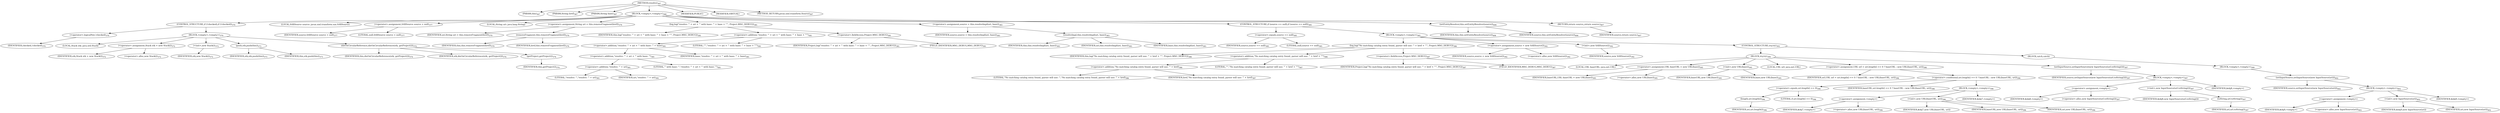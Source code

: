 digraph "resolve" {  
"441" [label = <(METHOD,resolve)<SUB>367</SUB>> ]
"47" [label = <(PARAM,this)<SUB>367</SUB>> ]
"442" [label = <(PARAM,String href)<SUB>367</SUB>> ]
"443" [label = <(PARAM,String base)<SUB>367</SUB>> ]
"444" [label = <(BLOCK,&lt;empty&gt;,&lt;empty&gt;)<SUB>368</SUB>> ]
"445" [label = <(CONTROL_STRUCTURE,if (!checked),if (!checked))<SUB>370</SUB>> ]
"446" [label = <(&lt;operator&gt;.logicalNot,!checked)<SUB>370</SUB>> ]
"447" [label = <(IDENTIFIER,checked,!checked)<SUB>370</SUB>> ]
"448" [label = <(BLOCK,&lt;empty&gt;,&lt;empty&gt;)<SUB>370</SUB>> ]
"45" [label = <(LOCAL,Stack stk: java.util.Stack)> ]
"449" [label = <(&lt;operator&gt;.assignment,Stack stk = new Stack())<SUB>372</SUB>> ]
"450" [label = <(IDENTIFIER,stk,Stack stk = new Stack())<SUB>372</SUB>> ]
"451" [label = <(&lt;operator&gt;.alloc,new Stack())<SUB>372</SUB>> ]
"452" [label = <(&lt;init&gt;,new Stack())<SUB>372</SUB>> ]
"44" [label = <(IDENTIFIER,stk,new Stack())<SUB>372</SUB>> ]
"453" [label = <(push,stk.push(this))<SUB>373</SUB>> ]
"454" [label = <(IDENTIFIER,stk,stk.push(this))<SUB>373</SUB>> ]
"46" [label = <(IDENTIFIER,this,stk.push(this))<SUB>373</SUB>> ]
"455" [label = <(dieOnCircularReference,dieOnCircularReference(stk, getProject()))<SUB>374</SUB>> ]
"49" [label = <(IDENTIFIER,this,dieOnCircularReference(stk, getProject()))<SUB>374</SUB>> ]
"456" [label = <(IDENTIFIER,stk,dieOnCircularReference(stk, getProject()))<SUB>374</SUB>> ]
"457" [label = <(getProject,getProject())<SUB>374</SUB>> ]
"48" [label = <(IDENTIFIER,this,getProject())<SUB>374</SUB>> ]
"55" [label = <(LOCAL,SAXSource source: javax.xml.transform.sax.SAXSource)> ]
"458" [label = <(&lt;operator&gt;.assignment,SAXSource source = null)<SUB>377</SUB>> ]
"459" [label = <(IDENTIFIER,source,SAXSource source = null)<SUB>377</SUB>> ]
"460" [label = <(LITERAL,null,SAXSource source = null)<SUB>377</SUB>> ]
"461" [label = <(LOCAL,String uri: java.lang.String)> ]
"462" [label = <(&lt;operator&gt;.assignment,String uri = this.removeFragment(href))<SUB>379</SUB>> ]
"463" [label = <(IDENTIFIER,uri,String uri = this.removeFragment(href))<SUB>379</SUB>> ]
"464" [label = <(removeFragment,this.removeFragment(href))<SUB>379</SUB>> ]
"50" [label = <(IDENTIFIER,this,this.removeFragment(href))<SUB>379</SUB>> ]
"465" [label = <(IDENTIFIER,href,this.removeFragment(href))<SUB>379</SUB>> ]
"466" [label = <(log,log(&quot;resolve: '&quot; + uri + &quot;' with base: '&quot; + base + &quot;'&quot;, Project.MSG_DEBUG))<SUB>381</SUB>> ]
"51" [label = <(IDENTIFIER,this,log(&quot;resolve: '&quot; + uri + &quot;' with base: '&quot; + base + &quot;'&quot;, Project.MSG_DEBUG))<SUB>381</SUB>> ]
"467" [label = <(&lt;operator&gt;.addition,&quot;resolve: '&quot; + uri + &quot;' with base: '&quot; + base + &quot;'&quot;)<SUB>381</SUB>> ]
"468" [label = <(&lt;operator&gt;.addition,&quot;resolve: '&quot; + uri + &quot;' with base: '&quot; + base)<SUB>381</SUB>> ]
"469" [label = <(&lt;operator&gt;.addition,&quot;resolve: '&quot; + uri + &quot;' with base: '&quot;)<SUB>381</SUB>> ]
"470" [label = <(&lt;operator&gt;.addition,&quot;resolve: '&quot; + uri)<SUB>381</SUB>> ]
"471" [label = <(LITERAL,&quot;resolve: '&quot;,&quot;resolve: '&quot; + uri)<SUB>381</SUB>> ]
"472" [label = <(IDENTIFIER,uri,&quot;resolve: '&quot; + uri)<SUB>381</SUB>> ]
"473" [label = <(LITERAL,&quot;' with base: '&quot;,&quot;resolve: '&quot; + uri + &quot;' with base: '&quot;)<SUB>381</SUB>> ]
"474" [label = <(IDENTIFIER,base,&quot;resolve: '&quot; + uri + &quot;' with base: '&quot; + base)<SUB>381</SUB>> ]
"475" [label = <(LITERAL,&quot;'&quot;,&quot;resolve: '&quot; + uri + &quot;' with base: '&quot; + base + &quot;'&quot;)<SUB>381</SUB>> ]
"476" [label = <(&lt;operator&gt;.fieldAccess,Project.MSG_DEBUG)<SUB>381</SUB>> ]
"477" [label = <(IDENTIFIER,Project,log(&quot;resolve: '&quot; + uri + &quot;' with base: '&quot; + base + &quot;'&quot;, Project.MSG_DEBUG))<SUB>381</SUB>> ]
"478" [label = <(FIELD_IDENTIFIER,MSG_DEBUG,MSG_DEBUG)<SUB>381</SUB>> ]
"479" [label = <(&lt;operator&gt;.assignment,source = this.resolveImpl(uri, base))<SUB>383</SUB>> ]
"480" [label = <(IDENTIFIER,source,source = this.resolveImpl(uri, base))<SUB>383</SUB>> ]
"481" [label = <(resolveImpl,this.resolveImpl(uri, base))<SUB>383</SUB>> ]
"52" [label = <(IDENTIFIER,this,this.resolveImpl(uri, base))<SUB>383</SUB>> ]
"482" [label = <(IDENTIFIER,uri,this.resolveImpl(uri, base))<SUB>383</SUB>> ]
"483" [label = <(IDENTIFIER,base,this.resolveImpl(uri, base))<SUB>383</SUB>> ]
"484" [label = <(CONTROL_STRUCTURE,if (source == null),if (source == null))<SUB>385</SUB>> ]
"485" [label = <(&lt;operator&gt;.equals,source == null)<SUB>385</SUB>> ]
"486" [label = <(IDENTIFIER,source,source == null)<SUB>385</SUB>> ]
"487" [label = <(LITERAL,null,source == null)<SUB>385</SUB>> ]
"488" [label = <(BLOCK,&lt;empty&gt;,&lt;empty&gt;)<SUB>385</SUB>> ]
"489" [label = <(log,log(&quot;No matching catalog entry found, parser will use: '&quot; + href + &quot;'&quot;, Project.MSG_DEBUG))<SUB>386</SUB>> ]
"53" [label = <(IDENTIFIER,this,log(&quot;No matching catalog entry found, parser will use: '&quot; + href + &quot;'&quot;, Project.MSG_DEBUG))<SUB>386</SUB>> ]
"490" [label = <(&lt;operator&gt;.addition,&quot;No matching catalog entry found, parser will use: '&quot; + href + &quot;'&quot;)<SUB>386</SUB>> ]
"491" [label = <(&lt;operator&gt;.addition,&quot;No matching catalog entry found, parser will use: '&quot; + href)<SUB>386</SUB>> ]
"492" [label = <(LITERAL,&quot;No matching catalog entry found, parser will use: '&quot;,&quot;No matching catalog entry found, parser will use: '&quot; + href)<SUB>386</SUB>> ]
"493" [label = <(IDENTIFIER,href,&quot;No matching catalog entry found, parser will use: '&quot; + href)<SUB>387</SUB>> ]
"494" [label = <(LITERAL,&quot;'&quot;,&quot;No matching catalog entry found, parser will use: '&quot; + href + &quot;'&quot;)<SUB>387</SUB>> ]
"495" [label = <(&lt;operator&gt;.fieldAccess,Project.MSG_DEBUG)<SUB>387</SUB>> ]
"496" [label = <(IDENTIFIER,Project,log(&quot;No matching catalog entry found, parser will use: '&quot; + href + &quot;'&quot;, Project.MSG_DEBUG))<SUB>387</SUB>> ]
"497" [label = <(FIELD_IDENTIFIER,MSG_DEBUG,MSG_DEBUG)<SUB>387</SUB>> ]
"498" [label = <(&lt;operator&gt;.assignment,source = new SAXSource())<SUB>392</SUB>> ]
"499" [label = <(IDENTIFIER,source,source = new SAXSource())<SUB>392</SUB>> ]
"500" [label = <(&lt;operator&gt;.alloc,new SAXSource())<SUB>392</SUB>> ]
"501" [label = <(&lt;init&gt;,new SAXSource())<SUB>392</SUB>> ]
"54" [label = <(IDENTIFIER,source,new SAXSource())<SUB>392</SUB>> ]
"502" [label = <(CONTROL_STRUCTURE,try,try)<SUB>393</SUB>> ]
"503" [label = <(BLOCK,try,try)<SUB>394</SUB>> ]
"57" [label = <(LOCAL,URL baseURL: java.net.URL)> ]
"504" [label = <(&lt;operator&gt;.assignment,URL baseURL = new URL(base))<SUB>395</SUB>> ]
"505" [label = <(IDENTIFIER,baseURL,URL baseURL = new URL(base))<SUB>395</SUB>> ]
"506" [label = <(&lt;operator&gt;.alloc,new URL(base))<SUB>395</SUB>> ]
"507" [label = <(&lt;init&gt;,new URL(base))<SUB>395</SUB>> ]
"56" [label = <(IDENTIFIER,baseURL,new URL(base))<SUB>395</SUB>> ]
"508" [label = <(IDENTIFIER,base,new URL(base))<SUB>395</SUB>> ]
"509" [label = <(LOCAL,URL url: java.net.URL)> ]
"510" [label = <(&lt;operator&gt;.assignment,URL url = uri.length() == 0 ? baseURL : new URL(baseURL, uri))<SUB>396</SUB>> ]
"511" [label = <(IDENTIFIER,url,URL url = uri.length() == 0 ? baseURL : new URL(baseURL, uri))<SUB>396</SUB>> ]
"512" [label = <(&lt;operator&gt;.conditional,uri.length() == 0 ? baseURL : new URL(baseURL, uri))<SUB>396</SUB>> ]
"513" [label = <(&lt;operator&gt;.equals,uri.length() == 0)<SUB>396</SUB>> ]
"514" [label = <(length,uri.length())<SUB>396</SUB>> ]
"515" [label = <(IDENTIFIER,uri,uri.length())<SUB>396</SUB>> ]
"516" [label = <(LITERAL,0,uri.length() == 0)<SUB>396</SUB>> ]
"517" [label = <(IDENTIFIER,baseURL,uri.length() == 0 ? baseURL : new URL(baseURL, uri))<SUB>396</SUB>> ]
"518" [label = <(BLOCK,&lt;empty&gt;,&lt;empty&gt;)<SUB>396</SUB>> ]
"519" [label = <(&lt;operator&gt;.assignment,&lt;empty&gt;)> ]
"520" [label = <(IDENTIFIER,$obj7,&lt;empty&gt;)> ]
"521" [label = <(&lt;operator&gt;.alloc,new URL(baseURL, uri))<SUB>396</SUB>> ]
"522" [label = <(&lt;init&gt;,new URL(baseURL, uri))<SUB>396</SUB>> ]
"523" [label = <(IDENTIFIER,$obj7,new URL(baseURL, uri))> ]
"524" [label = <(IDENTIFIER,baseURL,new URL(baseURL, uri))<SUB>396</SUB>> ]
"525" [label = <(IDENTIFIER,uri,new URL(baseURL, uri))<SUB>396</SUB>> ]
"526" [label = <(IDENTIFIER,$obj7,&lt;empty&gt;)> ]
"527" [label = <(setInputSource,setInputSource(new InputSource(url.toString())))<SUB>397</SUB>> ]
"528" [label = <(IDENTIFIER,source,setInputSource(new InputSource(url.toString())))<SUB>397</SUB>> ]
"529" [label = <(BLOCK,&lt;empty&gt;,&lt;empty&gt;)<SUB>397</SUB>> ]
"530" [label = <(&lt;operator&gt;.assignment,&lt;empty&gt;)> ]
"531" [label = <(IDENTIFIER,$obj8,&lt;empty&gt;)> ]
"532" [label = <(&lt;operator&gt;.alloc,new InputSource(url.toString()))<SUB>397</SUB>> ]
"533" [label = <(&lt;init&gt;,new InputSource(url.toString()))<SUB>397</SUB>> ]
"534" [label = <(IDENTIFIER,$obj8,new InputSource(url.toString()))> ]
"535" [label = <(toString,url.toString())<SUB>397</SUB>> ]
"536" [label = <(IDENTIFIER,url,url.toString())<SUB>397</SUB>> ]
"537" [label = <(IDENTIFIER,$obj8,&lt;empty&gt;)> ]
"538" [label = <(BLOCK,catch,catch)> ]
"539" [label = <(BLOCK,&lt;empty&gt;,&lt;empty&gt;)<SUB>399</SUB>> ]
"540" [label = <(setInputSource,setInputSource(new InputSource(uri)))<SUB>402</SUB>> ]
"541" [label = <(IDENTIFIER,source,setInputSource(new InputSource(uri)))<SUB>402</SUB>> ]
"542" [label = <(BLOCK,&lt;empty&gt;,&lt;empty&gt;)<SUB>402</SUB>> ]
"543" [label = <(&lt;operator&gt;.assignment,&lt;empty&gt;)> ]
"544" [label = <(IDENTIFIER,$obj9,&lt;empty&gt;)> ]
"545" [label = <(&lt;operator&gt;.alloc,new InputSource(uri))<SUB>402</SUB>> ]
"546" [label = <(&lt;init&gt;,new InputSource(uri))<SUB>402</SUB>> ]
"547" [label = <(IDENTIFIER,$obj9,new InputSource(uri))> ]
"548" [label = <(IDENTIFIER,uri,new InputSource(uri))<SUB>402</SUB>> ]
"549" [label = <(IDENTIFIER,$obj9,&lt;empty&gt;)> ]
"550" [label = <(setEntityResolver,this.setEntityResolver(source))<SUB>406</SUB>> ]
"58" [label = <(IDENTIFIER,this,this.setEntityResolver(source))<SUB>406</SUB>> ]
"551" [label = <(IDENTIFIER,source,this.setEntityResolver(source))<SUB>406</SUB>> ]
"552" [label = <(RETURN,return source;,return source;)<SUB>407</SUB>> ]
"553" [label = <(IDENTIFIER,source,return source;)<SUB>407</SUB>> ]
"554" [label = <(MODIFIER,PUBLIC)> ]
"555" [label = <(MODIFIER,VIRTUAL)> ]
"556" [label = <(METHOD_RETURN,javax.xml.transform.Source)<SUB>367</SUB>> ]
  "441" -> "47" 
  "441" -> "442" 
  "441" -> "443" 
  "441" -> "444" 
  "441" -> "554" 
  "441" -> "555" 
  "441" -> "556" 
  "444" -> "445" 
  "444" -> "55" 
  "444" -> "458" 
  "444" -> "461" 
  "444" -> "462" 
  "444" -> "466" 
  "444" -> "479" 
  "444" -> "484" 
  "444" -> "550" 
  "444" -> "552" 
  "445" -> "446" 
  "445" -> "448" 
  "446" -> "447" 
  "448" -> "45" 
  "448" -> "449" 
  "448" -> "452" 
  "448" -> "453" 
  "448" -> "455" 
  "449" -> "450" 
  "449" -> "451" 
  "452" -> "44" 
  "453" -> "454" 
  "453" -> "46" 
  "455" -> "49" 
  "455" -> "456" 
  "455" -> "457" 
  "457" -> "48" 
  "458" -> "459" 
  "458" -> "460" 
  "462" -> "463" 
  "462" -> "464" 
  "464" -> "50" 
  "464" -> "465" 
  "466" -> "51" 
  "466" -> "467" 
  "466" -> "476" 
  "467" -> "468" 
  "467" -> "475" 
  "468" -> "469" 
  "468" -> "474" 
  "469" -> "470" 
  "469" -> "473" 
  "470" -> "471" 
  "470" -> "472" 
  "476" -> "477" 
  "476" -> "478" 
  "479" -> "480" 
  "479" -> "481" 
  "481" -> "52" 
  "481" -> "482" 
  "481" -> "483" 
  "484" -> "485" 
  "484" -> "488" 
  "485" -> "486" 
  "485" -> "487" 
  "488" -> "489" 
  "488" -> "498" 
  "488" -> "501" 
  "488" -> "502" 
  "489" -> "53" 
  "489" -> "490" 
  "489" -> "495" 
  "490" -> "491" 
  "490" -> "494" 
  "491" -> "492" 
  "491" -> "493" 
  "495" -> "496" 
  "495" -> "497" 
  "498" -> "499" 
  "498" -> "500" 
  "501" -> "54" 
  "502" -> "503" 
  "502" -> "538" 
  "503" -> "57" 
  "503" -> "504" 
  "503" -> "507" 
  "503" -> "509" 
  "503" -> "510" 
  "503" -> "527" 
  "504" -> "505" 
  "504" -> "506" 
  "507" -> "56" 
  "507" -> "508" 
  "510" -> "511" 
  "510" -> "512" 
  "512" -> "513" 
  "512" -> "517" 
  "512" -> "518" 
  "513" -> "514" 
  "513" -> "516" 
  "514" -> "515" 
  "518" -> "519" 
  "518" -> "522" 
  "518" -> "526" 
  "519" -> "520" 
  "519" -> "521" 
  "522" -> "523" 
  "522" -> "524" 
  "522" -> "525" 
  "527" -> "528" 
  "527" -> "529" 
  "529" -> "530" 
  "529" -> "533" 
  "529" -> "537" 
  "530" -> "531" 
  "530" -> "532" 
  "533" -> "534" 
  "533" -> "535" 
  "535" -> "536" 
  "538" -> "539" 
  "539" -> "540" 
  "540" -> "541" 
  "540" -> "542" 
  "542" -> "543" 
  "542" -> "546" 
  "542" -> "549" 
  "543" -> "544" 
  "543" -> "545" 
  "546" -> "547" 
  "546" -> "548" 
  "550" -> "58" 
  "550" -> "551" 
  "552" -> "553" 
}
